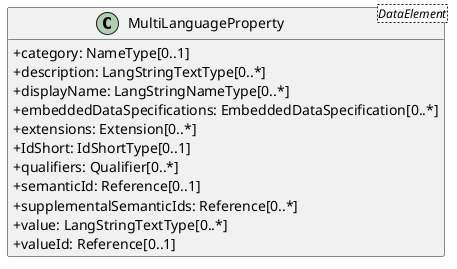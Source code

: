 @startuml
skinparam classAttributeIconSize 0
hide methods

class MultiLanguageProperty<DataElement> {
  +category: NameType[0..1] 
  +description: LangStringTextType[0..*] 
  +displayName: LangStringNameType[0..*] 
  +embeddedDataSpecifications: EmbeddedDataSpecification[0..*] 
  +extensions: Extension[0..*] 
  +IdShort: IdShortType[0..1] 
  +qualifiers: Qualifier[0..*] 
  +semanticId: Reference[0..1] 
  +supplementalSemanticIds: Reference[0..*] 
  +value: LangStringTextType[0..*] 
  +valueId: Reference[0..1] 
}
@enduml